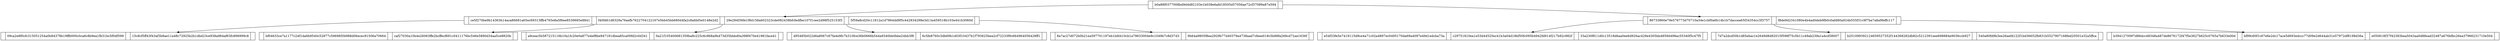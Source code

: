 digraph G{
 node[shape=record]
node0xc0001b89c0[label="<f0>|b0a88f0377008bd9d4d82103e1b038e6afd18505d57056ae72cf37089a87e594|<f2>"]
node0xc0001b8de0[label="<f0>|ce5f270be9b14363b14aca86681a65ec69313ffb4765e8a5f6ee8539685e8841|<f2>|f40fd61d8329a76aefb7622704122167e5bb45bb680d4fa2c8afdd5e0148e2d2|<f4>|29e284f36fe1f8d158a602323cde082438bfcfedfbe107f1cee2d98f525153f3|<f6>|5f59a8cd20c11812a1d7864dd9f5c442834298e3d13a459518b103e441b3060d|<f8>"]
node0xc0001b8ea0[label="<f0>|09ca2e8f0cfc315051254a0b84378b19ffb000c0ca6c8b9ea1fb31bc5f0df599|<f2>|15c8cf5ff43f43af3b8ae11a48c72925b2b1dbd23ce938a984af63fc896999c8|<f4>"]
node0xc0001b8de0 : f0 -> node0xc0001b8ea0
node0xc0001b8f00[label="<f0>|bf04633ce7a1177c24f1da6b9540c52877c596985f4988d06ecec91506a70664|<f2>|caf27030a10b4e26063ffe2bcffecf691c0411176bc546e5890d34aa5ce8820b|<f4>"]
node0xc0001b8de0 : f2 -> node0xc0001b8f00
node0xc0001b8d20[label="<f0>|a9ceac5b587215116b10a1fc20e0a877e4ef8be947181dbea85ca00fd2c0d341|<f2>|0a21f105400681359ba8c225c6c968a9b473d35bbbd0a398f470e41981face41|<f4>"]
node0xc0001b8de0 : f4 -> node0xc0001b8d20
node0xc0001b8f60[label="<f0>|d95485b022d6a8067c67fa4e9fc7b310fce36b0666b544a9340bb0bbe24bb3f8|<f2>|6c5fe8760c3db69b1d03f10437b1f793625bea2cf72233f9c664964056428ff1|<f4>"]
node0xc0001b8de0 : f6 -> node0xc0001b8f60
node0xc0001b8fc0[label="<f0>|8a7ac27d072b0b21ea597701197eb1bfd410cb1a79633004e9c1049b7c8d37d3|<f2>|9b64a9805f8ea2929b77d40379a4738aad7cfeee018c5b88fa268cd72ae1636f|<f4>"]
node0xc0001b8de0 : f8 -> node0xc0001b8fc0
node0xc0001b89c0 : f0 -> node0xc0001b8de0
node0xc0001b8e40[label="<f0>|86733860e79e576773d70710a34e1cbf0a6b14b1b7daccea65f34354cc3f3757|<f2>|f8de9d2341080e4b4ad0deb9fb0c0afd80a924b555f31c9f7ba7a8a9feffc117|<f4>"]
node0xc0001b8ae0[label="<f0>|e54f33fe5e7419115d9ce4a71c02a4897ec0495170da69a4097e49d1edcba73a|<f2>|c29751810ea1e53d44525ec41b3a04d18bf50fc095b4942fd914f217b92c982f|<f4>|33a230f611d0c13518d6aa0ee6d926ac429e4305bb4859d498ac55340f5c47f5|<f6>"]
node0xc0001b8e40 : f0 -> node0xc0001b8ae0
node0xc0001b8c60[label="<f0>|7d7a2dcd50b1d85ebac1e2649d8d82015f598f75c5b11c49ab239a1a4cd58007|<f2>|b251099392124659527352f144368282db82c5212391eee698884e9036ccb927|<f4>|540a80fd9b3ee26aefd122f1bd36652fb831b5527907168fed20501e32a5ffca|<f6>"]
node0xc0001b8e40 : f2 -> node0xc0001b8c60
node0xc0001b8cc0[label="<f0>|b3941270097d86dcc48348a487de8676172f47f5e3627b625c0765a7b633e00d|<f2>|bf99c60f1c67e6e2dc17ace5d693edccc77d09e2d644ab31e57972df8198d36a|<f4>|e050618f37f42383bea5043aa0d88ead32487a676bfbc26ea37966231710e504|<f6>"]
node0xc0001b8e40 : f4 -> node0xc0001b8cc0
node0xc0001b89c0 : f2 -> node0xc0001b8e40
}